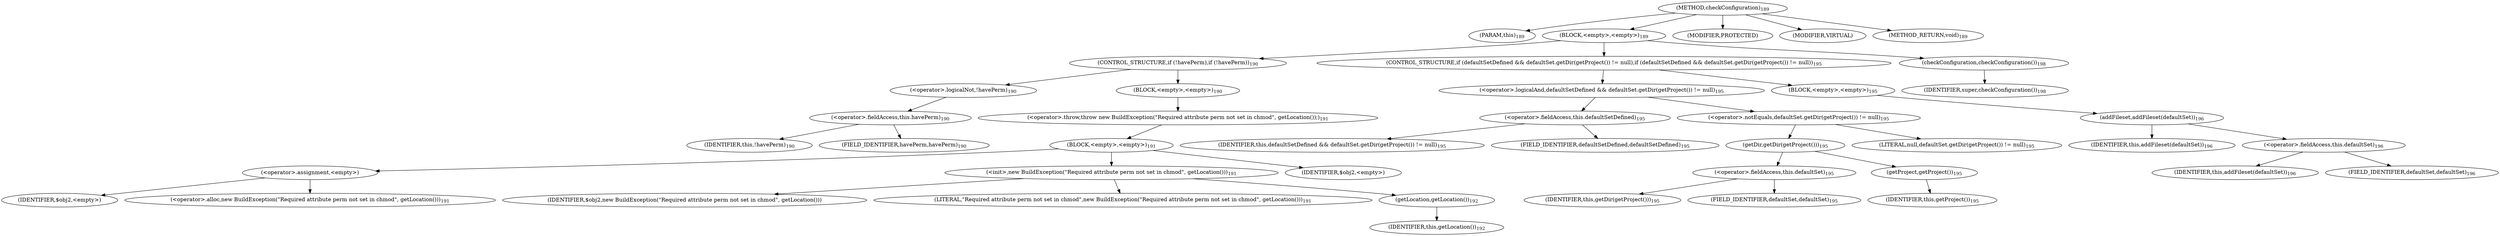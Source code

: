 digraph "checkConfiguration" {  
"248" [label = <(METHOD,checkConfiguration)<SUB>189</SUB>> ]
"10" [label = <(PARAM,this)<SUB>189</SUB>> ]
"249" [label = <(BLOCK,&lt;empty&gt;,&lt;empty&gt;)<SUB>189</SUB>> ]
"250" [label = <(CONTROL_STRUCTURE,if (!havePerm),if (!havePerm))<SUB>190</SUB>> ]
"251" [label = <(&lt;operator&gt;.logicalNot,!havePerm)<SUB>190</SUB>> ]
"252" [label = <(&lt;operator&gt;.fieldAccess,this.havePerm)<SUB>190</SUB>> ]
"253" [label = <(IDENTIFIER,this,!havePerm)<SUB>190</SUB>> ]
"254" [label = <(FIELD_IDENTIFIER,havePerm,havePerm)<SUB>190</SUB>> ]
"255" [label = <(BLOCK,&lt;empty&gt;,&lt;empty&gt;)<SUB>190</SUB>> ]
"256" [label = <(&lt;operator&gt;.throw,throw new BuildException(&quot;Required attribute perm not set in chmod&quot;, getLocation());)<SUB>191</SUB>> ]
"257" [label = <(BLOCK,&lt;empty&gt;,&lt;empty&gt;)<SUB>191</SUB>> ]
"258" [label = <(&lt;operator&gt;.assignment,&lt;empty&gt;)> ]
"259" [label = <(IDENTIFIER,$obj2,&lt;empty&gt;)> ]
"260" [label = <(&lt;operator&gt;.alloc,new BuildException(&quot;Required attribute perm not set in chmod&quot;, getLocation()))<SUB>191</SUB>> ]
"261" [label = <(&lt;init&gt;,new BuildException(&quot;Required attribute perm not set in chmod&quot;, getLocation()))<SUB>191</SUB>> ]
"262" [label = <(IDENTIFIER,$obj2,new BuildException(&quot;Required attribute perm not set in chmod&quot;, getLocation()))> ]
"263" [label = <(LITERAL,&quot;Required attribute perm not set in chmod&quot;,new BuildException(&quot;Required attribute perm not set in chmod&quot;, getLocation()))<SUB>191</SUB>> ]
"264" [label = <(getLocation,getLocation())<SUB>192</SUB>> ]
"9" [label = <(IDENTIFIER,this,getLocation())<SUB>192</SUB>> ]
"265" [label = <(IDENTIFIER,$obj2,&lt;empty&gt;)> ]
"266" [label = <(CONTROL_STRUCTURE,if (defaultSetDefined &amp;&amp; defaultSet.getDir(getProject()) != null),if (defaultSetDefined &amp;&amp; defaultSet.getDir(getProject()) != null))<SUB>195</SUB>> ]
"267" [label = <(&lt;operator&gt;.logicalAnd,defaultSetDefined &amp;&amp; defaultSet.getDir(getProject()) != null)<SUB>195</SUB>> ]
"268" [label = <(&lt;operator&gt;.fieldAccess,this.defaultSetDefined)<SUB>195</SUB>> ]
"269" [label = <(IDENTIFIER,this,defaultSetDefined &amp;&amp; defaultSet.getDir(getProject()) != null)<SUB>195</SUB>> ]
"270" [label = <(FIELD_IDENTIFIER,defaultSetDefined,defaultSetDefined)<SUB>195</SUB>> ]
"271" [label = <(&lt;operator&gt;.notEquals,defaultSet.getDir(getProject()) != null)<SUB>195</SUB>> ]
"272" [label = <(getDir,getDir(getProject()))<SUB>195</SUB>> ]
"273" [label = <(&lt;operator&gt;.fieldAccess,this.defaultSet)<SUB>195</SUB>> ]
"274" [label = <(IDENTIFIER,this,getDir(getProject()))<SUB>195</SUB>> ]
"275" [label = <(FIELD_IDENTIFIER,defaultSet,defaultSet)<SUB>195</SUB>> ]
"276" [label = <(getProject,getProject())<SUB>195</SUB>> ]
"11" [label = <(IDENTIFIER,this,getProject())<SUB>195</SUB>> ]
"277" [label = <(LITERAL,null,defaultSet.getDir(getProject()) != null)<SUB>195</SUB>> ]
"278" [label = <(BLOCK,&lt;empty&gt;,&lt;empty&gt;)<SUB>195</SUB>> ]
"279" [label = <(addFileset,addFileset(defaultSet))<SUB>196</SUB>> ]
"12" [label = <(IDENTIFIER,this,addFileset(defaultSet))<SUB>196</SUB>> ]
"280" [label = <(&lt;operator&gt;.fieldAccess,this.defaultSet)<SUB>196</SUB>> ]
"281" [label = <(IDENTIFIER,this,addFileset(defaultSet))<SUB>196</SUB>> ]
"282" [label = <(FIELD_IDENTIFIER,defaultSet,defaultSet)<SUB>196</SUB>> ]
"283" [label = <(checkConfiguration,checkConfiguration())<SUB>198</SUB>> ]
"284" [label = <(IDENTIFIER,super,checkConfiguration())<SUB>198</SUB>> ]
"285" [label = <(MODIFIER,PROTECTED)> ]
"286" [label = <(MODIFIER,VIRTUAL)> ]
"287" [label = <(METHOD_RETURN,void)<SUB>189</SUB>> ]
  "248" -> "10" 
  "248" -> "249" 
  "248" -> "285" 
  "248" -> "286" 
  "248" -> "287" 
  "249" -> "250" 
  "249" -> "266" 
  "249" -> "283" 
  "250" -> "251" 
  "250" -> "255" 
  "251" -> "252" 
  "252" -> "253" 
  "252" -> "254" 
  "255" -> "256" 
  "256" -> "257" 
  "257" -> "258" 
  "257" -> "261" 
  "257" -> "265" 
  "258" -> "259" 
  "258" -> "260" 
  "261" -> "262" 
  "261" -> "263" 
  "261" -> "264" 
  "264" -> "9" 
  "266" -> "267" 
  "266" -> "278" 
  "267" -> "268" 
  "267" -> "271" 
  "268" -> "269" 
  "268" -> "270" 
  "271" -> "272" 
  "271" -> "277" 
  "272" -> "273" 
  "272" -> "276" 
  "273" -> "274" 
  "273" -> "275" 
  "276" -> "11" 
  "278" -> "279" 
  "279" -> "12" 
  "279" -> "280" 
  "280" -> "281" 
  "280" -> "282" 
  "283" -> "284" 
}
